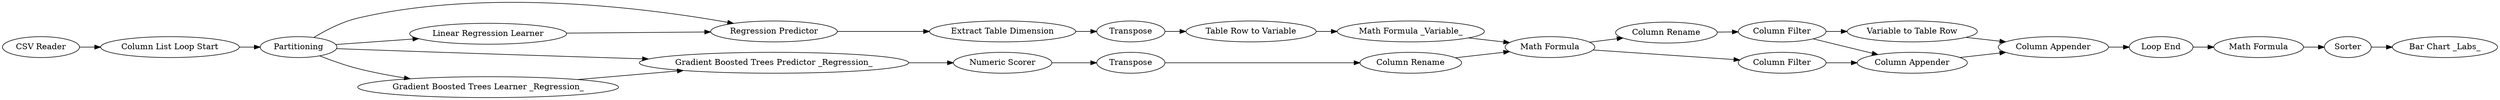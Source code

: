 digraph {
	6 -> 5
	5 -> 16
	4 -> 5
	49 -> 43
	14 -> 8
	55 -> 52
	12 -> 13
	8 -> 45
	6 -> 4
	6 -> 11
	13 -> 9
	46 -> 48
	6 -> 12
	46 -> 44
	17 -> 18
	11 -> 12
	1 -> 41
	41 -> 6
	48 -> 49
	15 -> 8
	47 -> 48
	45 -> 46
	56 -> 55
	44 -> 49
	18 -> 14
	8 -> 47
	9 -> 15
	16 -> 17
	43 -> 56
	55 [label=Sorter]
	9 [label=Transpose]
	18 [label="Table Row to Variable"]
	8 [label="Math Formula"]
	17 [label=Transpose]
	49 [label="Column Appender"]
	41 [label="Column List Loop Start"]
	56 [label="Math Formula"]
	6 [label=Partitioning]
	15 [label="Column Rename"]
	12 [label="Gradient Boosted Trees Predictor _Regression_"]
	16 [label="Extract Table Dimension"]
	48 [label="Column Appender"]
	1 [label="CSV Reader"]
	11 [label="Gradient Boosted Trees Learner _Regression_"]
	4 [label="Linear Regression Learner"]
	47 [label="Column Filter"]
	14 [label="Math Formula _Variable_"]
	5 [label="Regression Predictor"]
	13 [label="Numeric Scorer"]
	43 [label="Loop End"]
	44 [label="Variable to Table Row"]
	46 [label="Column Filter"]
	52 [label="Bar Chart _Labs_"]
	45 [label="Column Rename"]
	rankdir=LR
}
